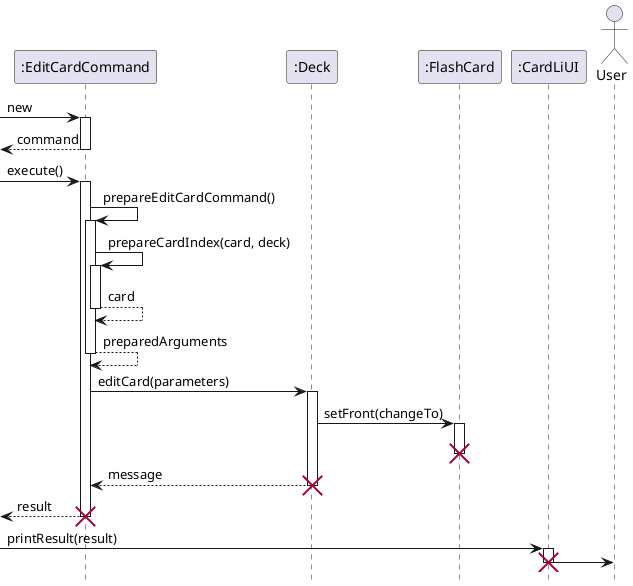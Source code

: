 @startuml

hide footbox

participant ":EditCardCommand" as EditCardCommand
participant ":Deck" as Deck
participant ":FlashCard" as FlashCard
participant ":CardLiUI" as CardLiUI
actor "User" as User

[-> EditCardCommand : new
activate EditCardCommand
[<-- EditCardCommand : command
deactivate EditCardCommand

[->EditCardCommand : execute()
activate EditCardCommand

EditCardCommand -> EditCardCommand : prepareEditCardCommand()
activate EditCardCommand

EditCardCommand -> EditCardCommand: prepareCardIndex(card, deck)
activate EditCardCommand

EditCardCommand --> EditCardCommand: card
deactivate EditCardCommand

EditCardCommand --> EditCardCommand: preparedArguments
deactivate EditCardCommand

EditCardCommand -> Deck: editCard(parameters)
activate Deck

Deck -> FlashCard: setFront(changeTo)
activate FlashCard
deactivate FlashCard

destroy FlashCard

Deck --> EditCardCommand: message
deactivate Deck

destroy Deck

[<-- EditCardCommand: result
deactivate EditCardCommand
destroy EditCardCommand

[-> CardLiUI: printResult(result)
activate CardLiUI

CardLiUI -> User

deactivate CardLiUI
destroy CardLiUI
@enduml
